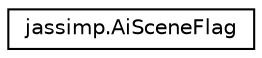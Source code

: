 digraph "Graphical Class Hierarchy"
{
  edge [fontname="Helvetica",fontsize="10",labelfontname="Helvetica",labelfontsize="10"];
  node [fontname="Helvetica",fontsize="10",shape=record];
  rankdir="LR";
  Node1 [label="jassimp.AiSceneFlag",height=0.2,width=0.4,color="black", fillcolor="white", style="filled",URL="$enumjassimp_1_1_ai_scene_flag.html"];
}
